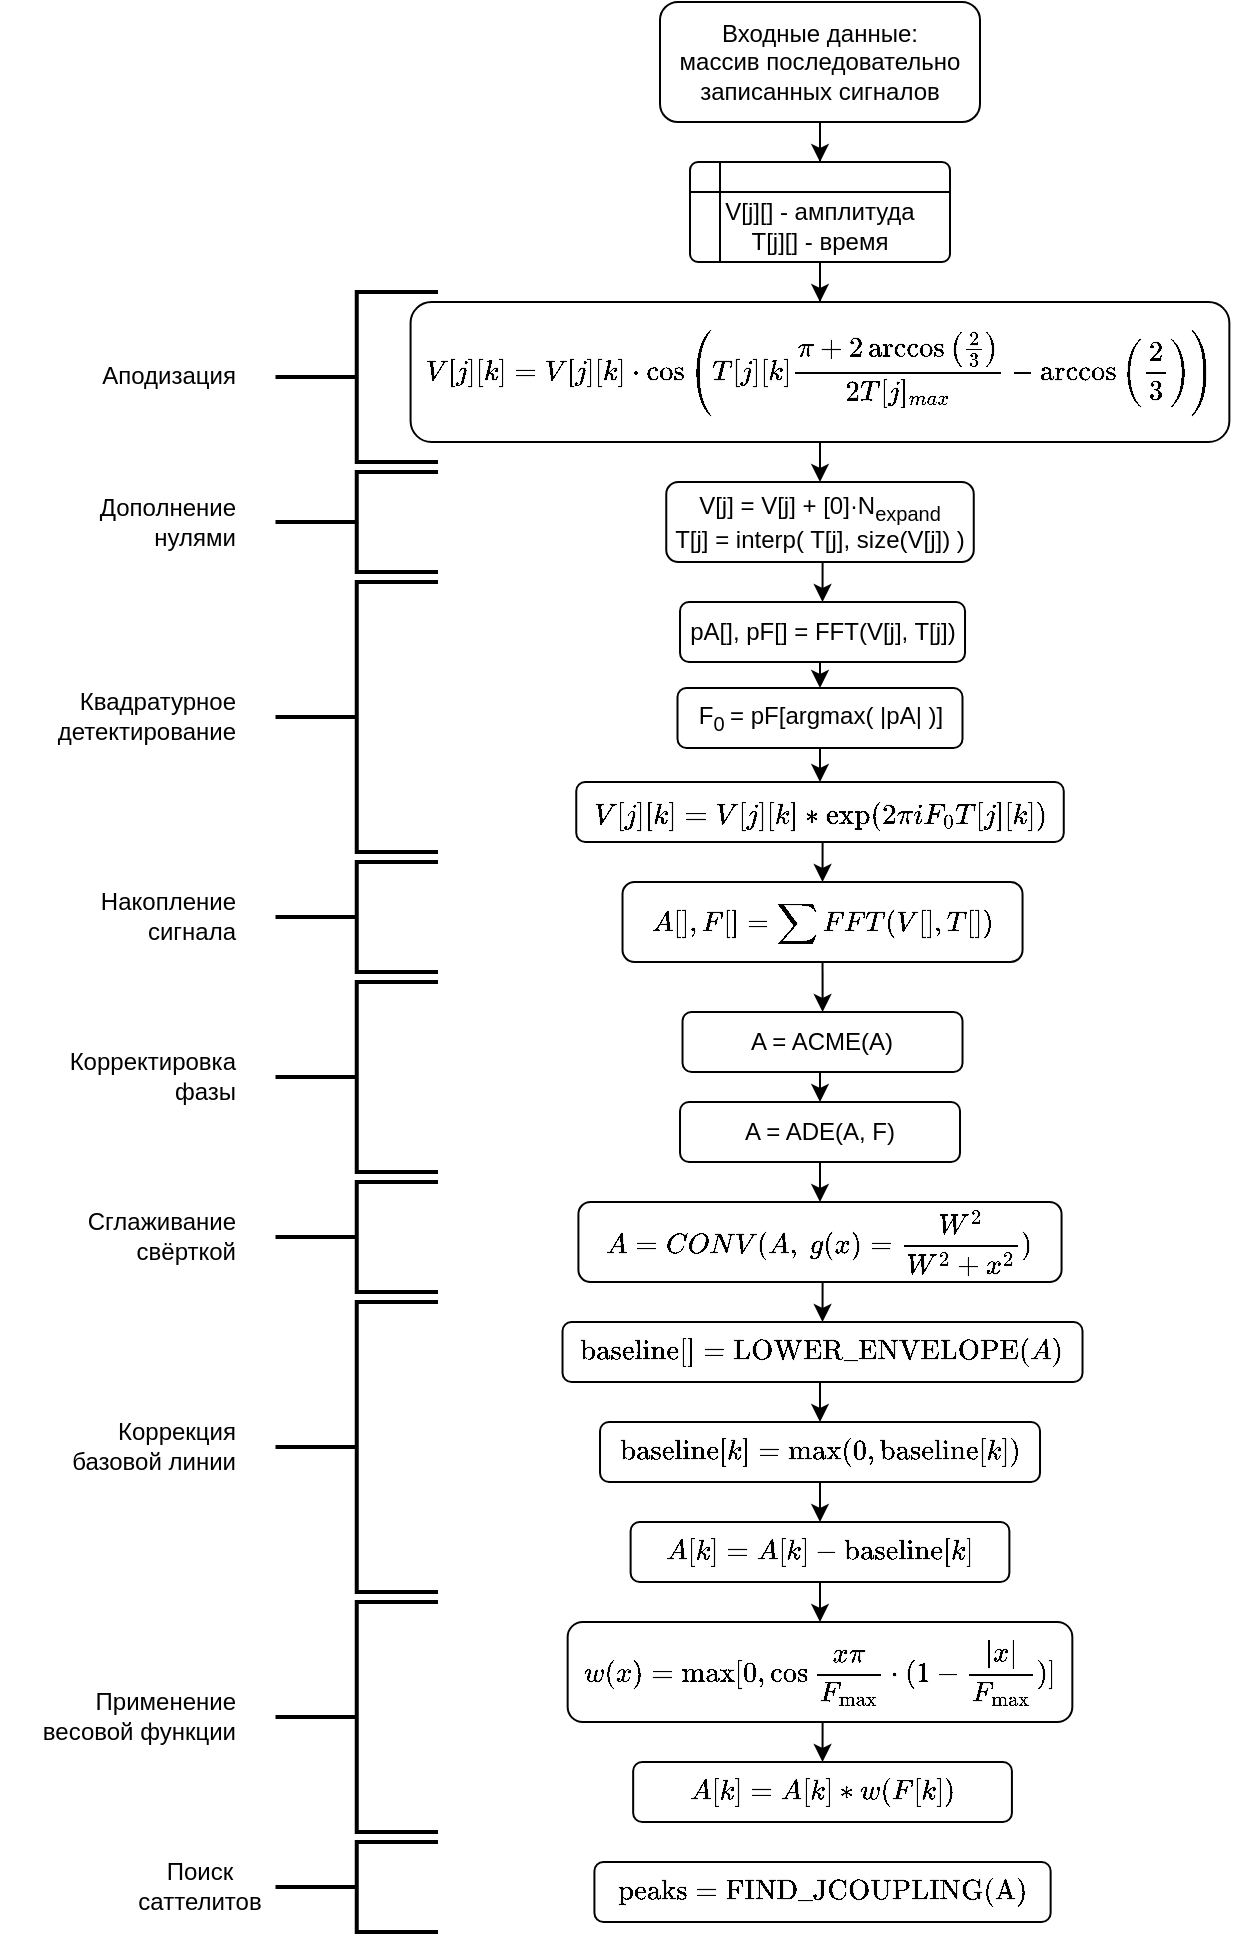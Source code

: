 <mxfile version="13.10.5" type="device"><diagram id="C5RBs43oDa-KdzZeNtuy" name="Page-1"><mxGraphModel dx="1795" dy="955" grid="1" gridSize="10" guides="1" tooltips="1" connect="1" arrows="1" fold="1" page="0" pageScale="1" pageWidth="827" pageHeight="1169" math="1" shadow="0"><root><mxCell id="WIyWlLk6GJQsqaUBKTNV-0"/><mxCell id="WIyWlLk6GJQsqaUBKTNV-1" parent="WIyWlLk6GJQsqaUBKTNV-0"/><mxCell id="m1tSVag4i7gCfTnC-sr6-1" value="" style="edgeStyle=orthogonalEdgeStyle;rounded=0;orthogonalLoop=1;jettySize=auto;html=1;" edge="1" parent="WIyWlLk6GJQsqaUBKTNV-1" source="WIyWlLk6GJQsqaUBKTNV-3" target="m1tSVag4i7gCfTnC-sr6-0"><mxGeometry relative="1" as="geometry"/></mxCell><mxCell id="WIyWlLk6GJQsqaUBKTNV-3" value="Входные данные:&lt;br&gt;массив последовательно записанных сигналов" style="rounded=1;whiteSpace=wrap;html=1;fontSize=12;glass=0;strokeWidth=1;shadow=0;" parent="WIyWlLk6GJQsqaUBKTNV-1" vertex="1"><mxGeometry x="150" y="20" width="160" height="60" as="geometry"/></mxCell><mxCell id="m1tSVag4i7gCfTnC-sr6-29" style="edgeStyle=orthogonalEdgeStyle;rounded=0;orthogonalLoop=1;jettySize=auto;html=1;exitX=0.5;exitY=1;exitDx=0;exitDy=0;" edge="1" parent="WIyWlLk6GJQsqaUBKTNV-1" source="m1tSVag4i7gCfTnC-sr6-0" target="m1tSVag4i7gCfTnC-sr6-5"><mxGeometry relative="1" as="geometry"/></mxCell><mxCell id="m1tSVag4i7gCfTnC-sr6-0" value="&lt;span style=&quot;font-weight: normal&quot;&gt;&lt;br&gt;V[j][] - амплитуда&lt;br&gt;T[j][] - время&lt;/span&gt;" style="shape=internalStorage;whiteSpace=wrap;html=1;dx=15;dy=15;rounded=1;arcSize=8;strokeWidth=1;verticalAlign=middle;fontStyle=1" vertex="1" parent="WIyWlLk6GJQsqaUBKTNV-1"><mxGeometry x="165" y="100" width="130" height="50" as="geometry"/></mxCell><mxCell id="m1tSVag4i7gCfTnC-sr6-33" style="edgeStyle=orthogonalEdgeStyle;rounded=0;orthogonalLoop=1;jettySize=auto;html=1;exitX=0.5;exitY=1;exitDx=0;exitDy=0;entryX=0.5;entryY=0;entryDx=0;entryDy=0;" edge="1" parent="WIyWlLk6GJQsqaUBKTNV-1" source="m1tSVag4i7gCfTnC-sr6-5" target="m1tSVag4i7gCfTnC-sr6-31"><mxGeometry relative="1" as="geometry"/></mxCell><mxCell id="m1tSVag4i7gCfTnC-sr6-5" value="&lt;font style=&quot;font-size: 12px&quot;&gt;$$V[j][k] = V[j][k] \cdot \cos\left(T[j][k]\frac{\pi+2\arccos\left(\frac{2}{3}\right)}{2T[j]_{max}}-\arccos\left(\frac{2}{3}\right)\right)$$&lt;/font&gt;" style="rounded=1;whiteSpace=wrap;html=1;strokeWidth=1;align=center;" vertex="1" parent="WIyWlLk6GJQsqaUBKTNV-1"><mxGeometry x="25.29" y="170" width="409.39" height="70" as="geometry"/></mxCell><mxCell id="m1tSVag4i7gCfTnC-sr6-55" style="edgeStyle=orthogonalEdgeStyle;rounded=0;orthogonalLoop=1;jettySize=auto;html=1;exitX=0.5;exitY=1;exitDx=0;exitDy=0;entryX=0.5;entryY=0;entryDx=0;entryDy=0;" edge="1" parent="WIyWlLk6GJQsqaUBKTNV-1" source="m1tSVag4i7gCfTnC-sr6-8" target="m1tSVag4i7gCfTnC-sr6-23"><mxGeometry relative="1" as="geometry"/></mxCell><mxCell id="m1tSVag4i7gCfTnC-sr6-8" value="&lt;p style=&quot;margin: 0px ; font-stretch: normal ; line-height: normal ; font-family: &amp;quot;helvetica neue&amp;quot;&quot;&gt;&lt;font style=&quot;font-size: 12px&quot;&gt;$$V[j][k] = V[j][k] * \exp(2\pi i F_0T[j][k])$$&lt;/font&gt;&lt;/p&gt;" style="rounded=1;whiteSpace=wrap;html=1;strokeWidth=1;fontStyle=1" vertex="1" parent="WIyWlLk6GJQsqaUBKTNV-1"><mxGeometry x="108.13" y="410" width="243.75" height="30" as="geometry"/></mxCell><mxCell id="m1tSVag4i7gCfTnC-sr6-13" style="edgeStyle=orthogonalEdgeStyle;rounded=0;orthogonalLoop=1;jettySize=auto;html=1;exitX=0.5;exitY=1;exitDx=0;exitDy=0;entryX=0.5;entryY=0;entryDx=0;entryDy=0;" edge="1" parent="WIyWlLk6GJQsqaUBKTNV-1" source="m1tSVag4i7gCfTnC-sr6-30" target="m1tSVag4i7gCfTnC-sr6-24"><mxGeometry relative="1" as="geometry"><mxPoint x="229.995" y="350" as="sourcePoint"/></mxGeometry></mxCell><mxCell id="m1tSVag4i7gCfTnC-sr6-16" value="" style="group" vertex="1" connectable="0" parent="WIyWlLk6GJQsqaUBKTNV-1"><mxGeometry x="-100" y="165" width="139" height="85" as="geometry"/></mxCell><mxCell id="m1tSVag4i7gCfTnC-sr6-14" value="" style="strokeWidth=2;html=1;shape=mxgraph.flowchart.annotation_2;align=left;labelPosition=right;pointerEvents=1;" vertex="1" parent="m1tSVag4i7gCfTnC-sr6-16"><mxGeometry x="57.75" width="81.25" height="85" as="geometry"/></mxCell><mxCell id="m1tSVag4i7gCfTnC-sr6-15" value="Аподизация" style="text;html=1;strokeColor=none;fillColor=none;align=right;verticalAlign=middle;whiteSpace=wrap;rounded=0;" vertex="1" parent="m1tSVag4i7gCfTnC-sr6-16"><mxGeometry y="38.435" width="40" height="7.391" as="geometry"/></mxCell><mxCell id="m1tSVag4i7gCfTnC-sr6-26" style="edgeStyle=orthogonalEdgeStyle;rounded=0;orthogonalLoop=1;jettySize=auto;html=1;exitX=0.5;exitY=1;exitDx=0;exitDy=0;entryX=0.5;entryY=0;entryDx=0;entryDy=0;" edge="1" parent="WIyWlLk6GJQsqaUBKTNV-1" source="m1tSVag4i7gCfTnC-sr6-24" target="m1tSVag4i7gCfTnC-sr6-8"><mxGeometry relative="1" as="geometry"/></mxCell><mxCell id="m1tSVag4i7gCfTnC-sr6-24" value="F&lt;sub&gt;0&amp;nbsp;&lt;/sub&gt;= pF[argmax( |pA| )]" style="rounded=1;whiteSpace=wrap;html=1;strokeWidth=1;" vertex="1" parent="WIyWlLk6GJQsqaUBKTNV-1"><mxGeometry x="158.75" y="363" width="142.5" height="30" as="geometry"/></mxCell><mxCell id="m1tSVag4i7gCfTnC-sr6-30" value="pA[], pF[] = FFT(V[j], T[j])" style="rounded=1;whiteSpace=wrap;html=1;strokeWidth=1;" vertex="1" parent="WIyWlLk6GJQsqaUBKTNV-1"><mxGeometry x="160.01" y="320" width="142.5" height="30" as="geometry"/></mxCell><mxCell id="m1tSVag4i7gCfTnC-sr6-34" style="edgeStyle=orthogonalEdgeStyle;rounded=0;orthogonalLoop=1;jettySize=auto;html=1;exitX=0.5;exitY=1;exitDx=0;exitDy=0;entryX=0.5;entryY=0;entryDx=0;entryDy=0;" edge="1" parent="WIyWlLk6GJQsqaUBKTNV-1" source="m1tSVag4i7gCfTnC-sr6-31" target="m1tSVag4i7gCfTnC-sr6-30"><mxGeometry relative="1" as="geometry"/></mxCell><mxCell id="m1tSVag4i7gCfTnC-sr6-31" value="V[j] = V[j] + [0]&lt;span style=&quot;color: rgba(0 , 0 , 0 , 0) ; font-family: monospace ; font-size: 0px&quot;&gt;%3CmxGraphModel%3E%3Croot%3E%3CmxCell%20id%3D%220%22%2F%3E%3CmxCell%20id%3D%221%22%20parent%3D%220%22%2F%3E%3CmxCell%20id%3D%222%22%20value%3D%22a%20%3D%20acos(2%2F3)%26lt%3Bbr%26gt%3BV%5Bk%5D%20%3D%20V%5Bk%5D%20*%20cos(%20t%26lt%3Bsub%26gt%3Bk%26lt%3B%2Fsub%26gt%3B%C2%B7(PI%20%2B%202a)%2F2t%26lt%3Bsub%26gt%3Bmax%26lt%3B%2Fsub%26gt%3B%20-%20a)%22%20style%3D%22rounded%3D1%3BwhiteSpace%3Dwrap%3Bhtml%3D1%3BstrokeWidth%3D1%3Balign%3Dcenter%3B%22%20vertex%3D%221%22%20parent%3D%221%22%3E%3CmxGeometry%20x%3D%22112.5%22%20y%3D%22290%22%20width%3D%22235%22%20height%3D%2240%22%20as%3D%22geometry%22%2F%3E%3C%2FmxCell%3E%3C%2Froot%3E%3C%2FmxGraphModel%3E&lt;/span&gt;·N&lt;sub&gt;expand&lt;/sub&gt;&lt;br&gt;T[j] = interp( T[j], size(V[j]) )" style="rounded=1;whiteSpace=wrap;html=1;strokeWidth=1;align=center;" vertex="1" parent="WIyWlLk6GJQsqaUBKTNV-1"><mxGeometry x="153.13" y="260" width="153.75" height="40" as="geometry"/></mxCell><mxCell id="m1tSVag4i7gCfTnC-sr6-49" style="edgeStyle=orthogonalEdgeStyle;rounded=0;orthogonalLoop=1;jettySize=auto;html=1;exitX=0.5;exitY=1;exitDx=0;exitDy=0;entryX=0.5;entryY=0;entryDx=0;entryDy=0;" edge="1" parent="WIyWlLk6GJQsqaUBKTNV-1" source="m1tSVag4i7gCfTnC-sr6-39" target="m1tSVag4i7gCfTnC-sr6-45"><mxGeometry relative="1" as="geometry"/></mxCell><mxCell id="m1tSVag4i7gCfTnC-sr6-39" value="A = ACME(A)" style="rounded=1;whiteSpace=wrap;html=1;strokeWidth=1;" vertex="1" parent="WIyWlLk6GJQsqaUBKTNV-1"><mxGeometry x="161.26" y="525" width="140" height="30" as="geometry"/></mxCell><mxCell id="m1tSVag4i7gCfTnC-sr6-51" style="edgeStyle=orthogonalEdgeStyle;rounded=0;orthogonalLoop=1;jettySize=auto;html=1;exitX=0.5;exitY=1;exitDx=0;exitDy=0;entryX=0.5;entryY=0;entryDx=0;entryDy=0;" edge="1" parent="WIyWlLk6GJQsqaUBKTNV-1" source="m1tSVag4i7gCfTnC-sr6-45" target="m1tSVag4i7gCfTnC-sr6-50"><mxGeometry relative="1" as="geometry"/></mxCell><mxCell id="m1tSVag4i7gCfTnC-sr6-45" value="A = ADE(A, F)" style="rounded=1;whiteSpace=wrap;html=1;strokeWidth=1;" vertex="1" parent="WIyWlLk6GJQsqaUBKTNV-1"><mxGeometry x="160.01" y="570" width="140" height="30" as="geometry"/></mxCell><mxCell id="m1tSVag4i7gCfTnC-sr6-58" style="edgeStyle=orthogonalEdgeStyle;rounded=0;orthogonalLoop=1;jettySize=auto;html=1;exitX=0.5;exitY=1;exitDx=0;exitDy=0;entryX=0.5;entryY=0;entryDx=0;entryDy=0;" edge="1" parent="WIyWlLk6GJQsqaUBKTNV-1" source="m1tSVag4i7gCfTnC-sr6-50" target="m1tSVag4i7gCfTnC-sr6-56"><mxGeometry relative="1" as="geometry"/></mxCell><mxCell id="m1tSVag4i7gCfTnC-sr6-50" value="$$A = {CONV}(A,\ g(x)=\frac{W^2}{W^2+x^2})$$" style="rounded=1;whiteSpace=wrap;html=1;strokeWidth=1;fontStyle=1" vertex="1" parent="WIyWlLk6GJQsqaUBKTNV-1"><mxGeometry x="109.21" y="620" width="241.57" height="40" as="geometry"/></mxCell><mxCell id="m1tSVag4i7gCfTnC-sr6-59" style="edgeStyle=orthogonalEdgeStyle;rounded=0;orthogonalLoop=1;jettySize=auto;html=1;exitX=0.5;exitY=1;exitDx=0;exitDy=0;entryX=0.5;entryY=0;entryDx=0;entryDy=0;" edge="1" parent="WIyWlLk6GJQsqaUBKTNV-1" source="m1tSVag4i7gCfTnC-sr6-56" target="m1tSVag4i7gCfTnC-sr6-57"><mxGeometry relative="1" as="geometry"/></mxCell><mxCell id="m1tSVag4i7gCfTnC-sr6-56" value="$$\text{baseline}[] = \text{LOWER_ENVELOPE}(A)$$" style="rounded=1;whiteSpace=wrap;html=1;strokeWidth=1;" vertex="1" parent="WIyWlLk6GJQsqaUBKTNV-1"><mxGeometry x="101.26" y="680" width="260" height="30" as="geometry"/></mxCell><mxCell id="m1tSVag4i7gCfTnC-sr6-63" style="edgeStyle=orthogonalEdgeStyle;rounded=0;orthogonalLoop=1;jettySize=auto;html=1;exitX=0.5;exitY=1;exitDx=0;exitDy=0;entryX=0.5;entryY=0;entryDx=0;entryDy=0;" edge="1" parent="WIyWlLk6GJQsqaUBKTNV-1" source="m1tSVag4i7gCfTnC-sr6-57" target="m1tSVag4i7gCfTnC-sr6-60"><mxGeometry relative="1" as="geometry"/></mxCell><mxCell id="m1tSVag4i7gCfTnC-sr6-57" value="$$\text{baseline}[k] = \max(0,&amp;nbsp;\text{baseline}[k])$$" style="rounded=1;whiteSpace=wrap;html=1;strokeWidth=1;" vertex="1" parent="WIyWlLk6GJQsqaUBKTNV-1"><mxGeometry x="120.01" y="730" width="220" height="30" as="geometry"/></mxCell><mxCell id="m1tSVag4i7gCfTnC-sr6-64" style="edgeStyle=orthogonalEdgeStyle;rounded=0;orthogonalLoop=1;jettySize=auto;html=1;exitX=0.5;exitY=1;exitDx=0;exitDy=0;entryX=0.5;entryY=0;entryDx=0;entryDy=0;" edge="1" parent="WIyWlLk6GJQsqaUBKTNV-1" source="m1tSVag4i7gCfTnC-sr6-60" target="m1tSVag4i7gCfTnC-sr6-61"><mxGeometry relative="1" as="geometry"/></mxCell><mxCell id="m1tSVag4i7gCfTnC-sr6-60" value="$$A[k] = A[k] - \text{baseline}[k]$$" style="rounded=1;whiteSpace=wrap;html=1;strokeWidth=1;" vertex="1" parent="WIyWlLk6GJQsqaUBKTNV-1"><mxGeometry x="135.31" y="780" width="189.38" height="30" as="geometry"/></mxCell><mxCell id="m1tSVag4i7gCfTnC-sr6-66" style="edgeStyle=orthogonalEdgeStyle;rounded=0;orthogonalLoop=1;jettySize=auto;html=1;exitX=0.5;exitY=1;exitDx=0;exitDy=0;entryX=0.5;entryY=0;entryDx=0;entryDy=0;" edge="1" parent="WIyWlLk6GJQsqaUBKTNV-1" source="m1tSVag4i7gCfTnC-sr6-61" target="m1tSVag4i7gCfTnC-sr6-65"><mxGeometry relative="1" as="geometry"/></mxCell><mxCell id="m1tSVag4i7gCfTnC-sr6-61" value="$$w(x) = \max[0, \cos{\frac{x\pi}{F_{\max}}} \cdot (1-\frac{|x|}{F_{\max}})]$$" style="rounded=1;whiteSpace=wrap;html=1;strokeWidth=1;fontStyle=1" vertex="1" parent="WIyWlLk6GJQsqaUBKTNV-1"><mxGeometry x="103.83" y="830" width="252.34" height="50" as="geometry"/></mxCell><mxCell id="m1tSVag4i7gCfTnC-sr6-65" value="$$A[k] = A[k] * w(F[k])$$" style="rounded=1;whiteSpace=wrap;html=1;strokeWidth=1;" vertex="1" parent="WIyWlLk6GJQsqaUBKTNV-1"><mxGeometry x="136.58" y="900" width="189.38" height="30" as="geometry"/></mxCell><mxCell id="m1tSVag4i7gCfTnC-sr6-70" style="edgeStyle=orthogonalEdgeStyle;rounded=0;orthogonalLoop=1;jettySize=auto;html=1;exitX=0.5;exitY=1;exitDx=0;exitDy=0;" edge="1" parent="WIyWlLk6GJQsqaUBKTNV-1" source="m1tSVag4i7gCfTnC-sr6-23" target="m1tSVag4i7gCfTnC-sr6-39"><mxGeometry relative="1" as="geometry"><mxPoint x="190" y="505" as="sourcePoint"/><mxPoint x="351.885" y="525" as="targetPoint"/></mxGeometry></mxCell><mxCell id="m1tSVag4i7gCfTnC-sr6-71" value="" style="group" vertex="1" connectable="0" parent="WIyWlLk6GJQsqaUBKTNV-1"><mxGeometry x="131.26" y="460" width="200.01" height="40" as="geometry"/></mxCell><mxCell id="m1tSVag4i7gCfTnC-sr6-23" value="&lt;div style=&quot;text-align: left&quot;&gt;&lt;br&gt;&lt;/div&gt;" style="rounded=1;whiteSpace=wrap;html=1;strokeWidth=1;verticalAlign=middle;" vertex="1" parent="m1tSVag4i7gCfTnC-sr6-71"><mxGeometry width="200.01" height="40" as="geometry"/></mxCell><mxCell id="m1tSVag4i7gCfTnC-sr6-67" value="&lt;span style=&quot;font-family: &amp;#34;helvetica neue&amp;#34; ; text-align: left&quot;&gt;$$A[], F[] = \sum{FFT(V[], T[])}$$&lt;/span&gt;" style="text;html=1;strokeColor=none;fillColor=none;align=center;verticalAlign=middle;whiteSpace=wrap;rounded=0;" vertex="1" parent="m1tSVag4i7gCfTnC-sr6-71"><mxGeometry x="80.01" y="6.667" width="40" height="26.667" as="geometry"/></mxCell><mxCell id="m1tSVag4i7gCfTnC-sr6-74" value="$$\text{peaks}=\text{FIND_JCOUPLING(A)}$$" style="rounded=1;whiteSpace=wrap;html=1;strokeWidth=1;" vertex="1" parent="WIyWlLk6GJQsqaUBKTNV-1"><mxGeometry x="117.21" y="950" width="228.11" height="30" as="geometry"/></mxCell><mxCell id="m1tSVag4i7gCfTnC-sr6-78" value="" style="group;align=right;" vertex="1" connectable="0" parent="WIyWlLk6GJQsqaUBKTNV-1"><mxGeometry x="-100" y="255" width="139" height="50" as="geometry"/></mxCell><mxCell id="m1tSVag4i7gCfTnC-sr6-79" value="" style="strokeWidth=2;html=1;shape=mxgraph.flowchart.annotation_2;align=left;labelPosition=right;pointerEvents=1;" vertex="1" parent="m1tSVag4i7gCfTnC-sr6-78"><mxGeometry x="57.75" width="81.25" height="50" as="geometry"/></mxCell><mxCell id="m1tSVag4i7gCfTnC-sr6-80" value="Дополнение нулями" style="text;html=1;strokeColor=none;fillColor=none;align=right;verticalAlign=middle;whiteSpace=wrap;rounded=0;" vertex="1" parent="m1tSVag4i7gCfTnC-sr6-78"><mxGeometry y="22.609" width="40" height="4.348" as="geometry"/></mxCell><mxCell id="m1tSVag4i7gCfTnC-sr6-81" value="" style="group" vertex="1" connectable="0" parent="WIyWlLk6GJQsqaUBKTNV-1"><mxGeometry x="-100" y="310" width="139" height="135" as="geometry"/></mxCell><mxCell id="m1tSVag4i7gCfTnC-sr6-82" value="" style="strokeWidth=2;html=1;shape=mxgraph.flowchart.annotation_2;align=left;labelPosition=right;pointerEvents=1;" vertex="1" parent="m1tSVag4i7gCfTnC-sr6-81"><mxGeometry x="57.75" width="81.25" height="135" as="geometry"/></mxCell><mxCell id="m1tSVag4i7gCfTnC-sr6-83" value="Квадратурное детектирование" style="text;html=1;strokeColor=none;fillColor=none;align=right;verticalAlign=middle;whiteSpace=wrap;rounded=0;" vertex="1" parent="m1tSVag4i7gCfTnC-sr6-81"><mxGeometry y="61.043" width="40" height="11.739" as="geometry"/></mxCell><mxCell id="m1tSVag4i7gCfTnC-sr6-84" value="" style="group" vertex="1" connectable="0" parent="WIyWlLk6GJQsqaUBKTNV-1"><mxGeometry x="-100" y="450" width="139" height="55" as="geometry"/></mxCell><mxCell id="m1tSVag4i7gCfTnC-sr6-85" value="" style="strokeWidth=2;html=1;shape=mxgraph.flowchart.annotation_2;align=left;labelPosition=right;pointerEvents=1;" vertex="1" parent="m1tSVag4i7gCfTnC-sr6-84"><mxGeometry x="57.75" width="81.25" height="55" as="geometry"/></mxCell><mxCell id="m1tSVag4i7gCfTnC-sr6-86" value="Накопление сигнала" style="text;html=1;strokeColor=none;fillColor=none;align=right;verticalAlign=middle;whiteSpace=wrap;rounded=0;" vertex="1" parent="m1tSVag4i7gCfTnC-sr6-84"><mxGeometry y="24.87" width="40" height="4.783" as="geometry"/></mxCell><mxCell id="m1tSVag4i7gCfTnC-sr6-87" value="" style="group" vertex="1" connectable="0" parent="WIyWlLk6GJQsqaUBKTNV-1"><mxGeometry x="-100" y="510" width="139" height="95" as="geometry"/></mxCell><mxCell id="m1tSVag4i7gCfTnC-sr6-88" value="" style="strokeWidth=2;html=1;shape=mxgraph.flowchart.annotation_2;align=left;labelPosition=right;pointerEvents=1;" vertex="1" parent="m1tSVag4i7gCfTnC-sr6-87"><mxGeometry x="57.75" width="81.25" height="95" as="geometry"/></mxCell><mxCell id="m1tSVag4i7gCfTnC-sr6-89" value="Корректировка фазы" style="text;html=1;strokeColor=none;fillColor=none;align=right;verticalAlign=middle;whiteSpace=wrap;rounded=0;" vertex="1" parent="m1tSVag4i7gCfTnC-sr6-87"><mxGeometry y="42.957" width="40" height="8.261" as="geometry"/></mxCell><mxCell id="m1tSVag4i7gCfTnC-sr6-90" value="" style="group" vertex="1" connectable="0" parent="WIyWlLk6GJQsqaUBKTNV-1"><mxGeometry x="-100" y="610" width="139" height="55" as="geometry"/></mxCell><mxCell id="m1tSVag4i7gCfTnC-sr6-91" value="" style="strokeWidth=2;html=1;shape=mxgraph.flowchart.annotation_2;align=left;labelPosition=right;pointerEvents=1;" vertex="1" parent="m1tSVag4i7gCfTnC-sr6-90"><mxGeometry x="57.75" width="81.25" height="55" as="geometry"/></mxCell><mxCell id="m1tSVag4i7gCfTnC-sr6-92" value="Сглаживание свёрткой" style="text;html=1;strokeColor=none;fillColor=none;align=right;verticalAlign=middle;whiteSpace=wrap;rounded=0;" vertex="1" parent="m1tSVag4i7gCfTnC-sr6-90"><mxGeometry y="24.87" width="40" height="4.783" as="geometry"/></mxCell><mxCell id="m1tSVag4i7gCfTnC-sr6-93" value="" style="group" vertex="1" connectable="0" parent="WIyWlLk6GJQsqaUBKTNV-1"><mxGeometry x="-100" y="670" width="139" height="145" as="geometry"/></mxCell><mxCell id="m1tSVag4i7gCfTnC-sr6-94" value="" style="strokeWidth=2;html=1;shape=mxgraph.flowchart.annotation_2;align=left;labelPosition=right;pointerEvents=1;" vertex="1" parent="m1tSVag4i7gCfTnC-sr6-93"><mxGeometry x="57.75" width="81.25" height="145" as="geometry"/></mxCell><mxCell id="m1tSVag4i7gCfTnC-sr6-95" value="Коррекция базовой линии" style="text;html=1;strokeColor=none;fillColor=none;align=right;verticalAlign=middle;whiteSpace=wrap;rounded=0;" vertex="1" parent="m1tSVag4i7gCfTnC-sr6-93"><mxGeometry x="-50" y="65.57" width="90" height="12.61" as="geometry"/></mxCell><mxCell id="m1tSVag4i7gCfTnC-sr6-96" value="" style="group" vertex="1" connectable="0" parent="WIyWlLk6GJQsqaUBKTNV-1"><mxGeometry x="-100" y="820" width="139" height="115" as="geometry"/></mxCell><mxCell id="m1tSVag4i7gCfTnC-sr6-97" value="" style="strokeWidth=2;html=1;shape=mxgraph.flowchart.annotation_2;align=left;labelPosition=right;pointerEvents=1;" vertex="1" parent="m1tSVag4i7gCfTnC-sr6-96"><mxGeometry x="57.75" width="81.25" height="115" as="geometry"/></mxCell><mxCell id="m1tSVag4i7gCfTnC-sr6-98" value="Применение весовой функции" style="text;html=1;strokeColor=none;fillColor=none;align=right;verticalAlign=middle;whiteSpace=wrap;rounded=0;" vertex="1" parent="m1tSVag4i7gCfTnC-sr6-96"><mxGeometry x="-80" y="52" width="120" height="10" as="geometry"/></mxCell><mxCell id="m1tSVag4i7gCfTnC-sr6-99" value="" style="group" vertex="1" connectable="0" parent="WIyWlLk6GJQsqaUBKTNV-1"><mxGeometry x="-100" y="940" width="139" height="45" as="geometry"/></mxCell><mxCell id="m1tSVag4i7gCfTnC-sr6-100" value="" style="strokeWidth=2;html=1;shape=mxgraph.flowchart.annotation_2;align=left;labelPosition=right;pointerEvents=1;" vertex="1" parent="m1tSVag4i7gCfTnC-sr6-99"><mxGeometry x="57.75" width="81.25" height="45" as="geometry"/></mxCell><mxCell id="m1tSVag4i7gCfTnC-sr6-101" value="Поиск саттелитов" style="text;html=1;strokeColor=none;fillColor=none;align=center;verticalAlign=middle;whiteSpace=wrap;rounded=0;" vertex="1" parent="m1tSVag4i7gCfTnC-sr6-99"><mxGeometry y="20.348" width="40" height="3.913" as="geometry"/></mxCell></root></mxGraphModel></diagram></mxfile>